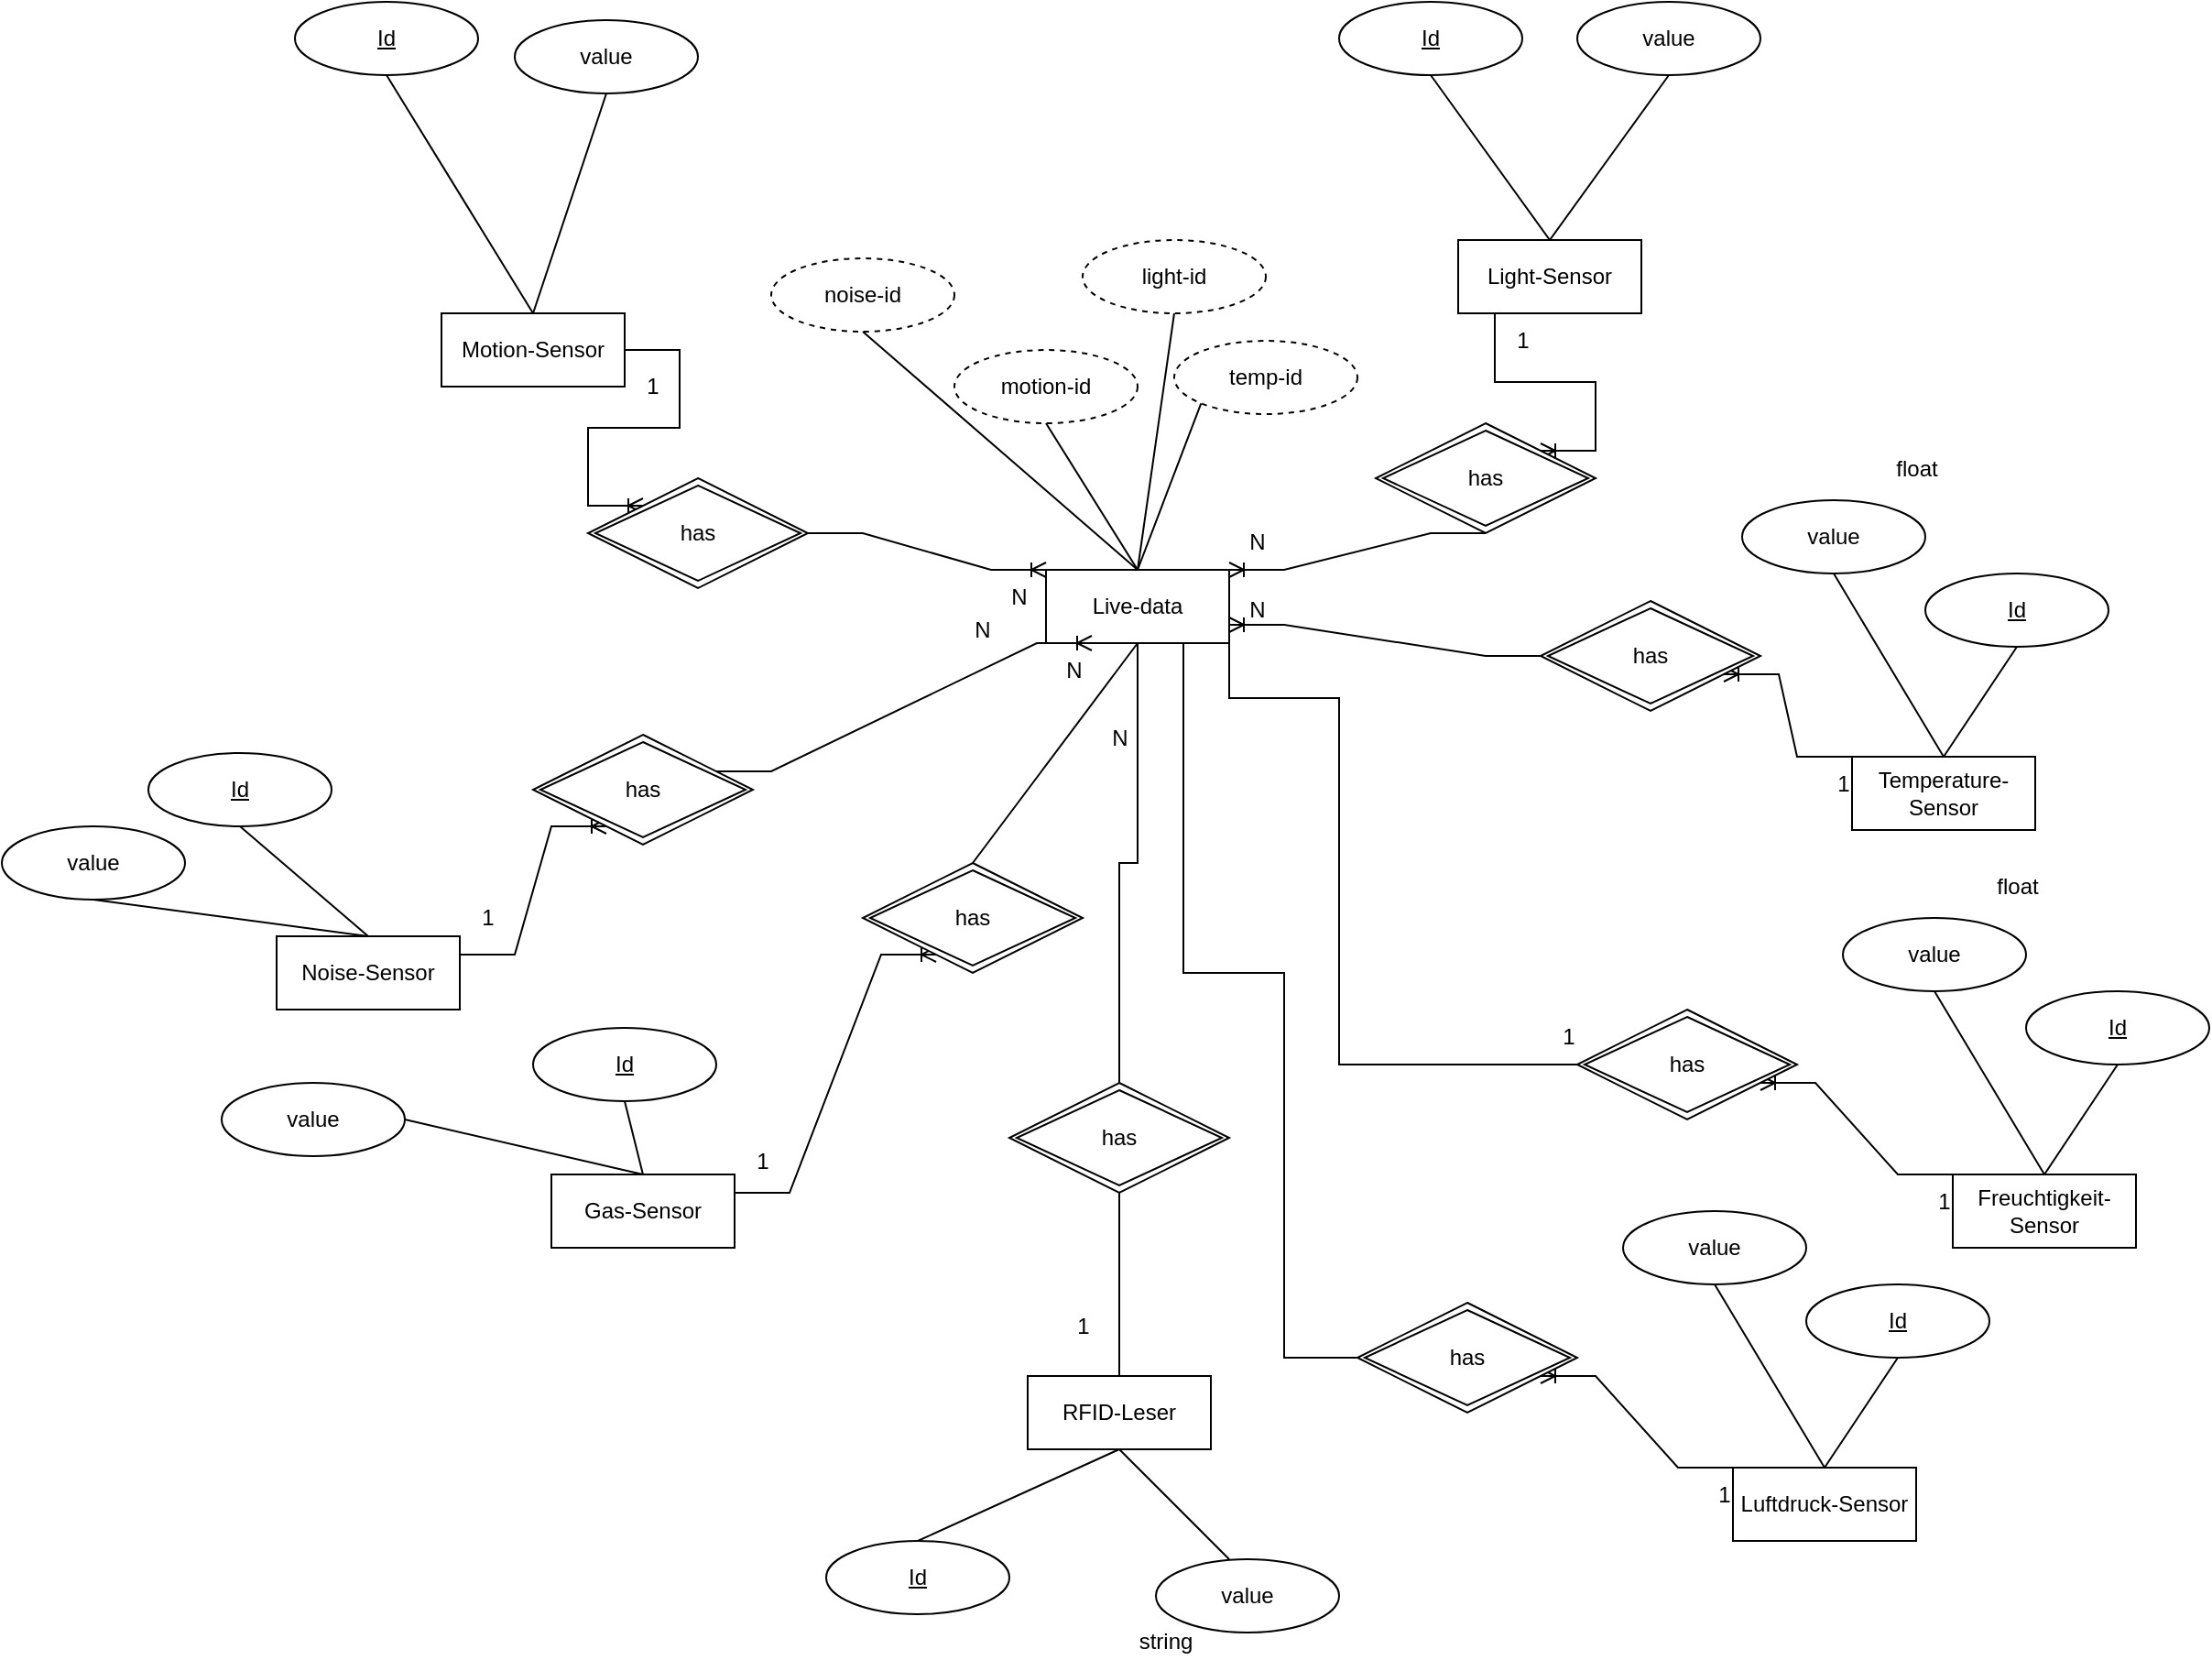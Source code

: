 <mxfile version="24.7.17">
  <diagram id="R2lEEEUBdFMjLlhIrx00" name="Page-1">
    <mxGraphModel dx="2318" dy="1011" grid="1" gridSize="10" guides="1" tooltips="1" connect="1" arrows="1" fold="1" page="1" pageScale="1" pageWidth="850" pageHeight="1100" math="0" shadow="0" extFonts="Permanent Marker^https://fonts.googleapis.com/css?family=Permanent+Marker">
      <root>
        <mxCell id="0" />
        <mxCell id="1" parent="0" />
        <mxCell id="s37hYN4Vf8pwhZXHmyx9-21" value="Light-Sensor" style="whiteSpace=wrap;html=1;align=center;" parent="1" vertex="1">
          <mxGeometry x="665" y="180" width="100" height="40" as="geometry" />
        </mxCell>
        <mxCell id="s37hYN4Vf8pwhZXHmyx9-22" value="Noise-Sensor" style="whiteSpace=wrap;html=1;align=center;" parent="1" vertex="1">
          <mxGeometry x="20" y="560" width="100" height="40" as="geometry" />
        </mxCell>
        <mxCell id="s37hYN4Vf8pwhZXHmyx9-24" value="Temperature-Sensor" style="whiteSpace=wrap;html=1;align=center;" parent="1" vertex="1">
          <mxGeometry x="880" y="462" width="100" height="40" as="geometry" />
        </mxCell>
        <mxCell id="s37hYN4Vf8pwhZXHmyx9-25" value="Motion-Sensor" style="whiteSpace=wrap;html=1;align=center;" parent="1" vertex="1">
          <mxGeometry x="110" y="220" width="100" height="40" as="geometry" />
        </mxCell>
        <mxCell id="s37hYN4Vf8pwhZXHmyx9-27" value="Id" style="ellipse;whiteSpace=wrap;html=1;align=center;fontStyle=4;" parent="1" vertex="1">
          <mxGeometry x="30" y="50" width="100" height="40" as="geometry" />
        </mxCell>
        <mxCell id="s37hYN4Vf8pwhZXHmyx9-32" value="" style="endArrow=none;html=1;rounded=0;exitX=0.5;exitY=0;exitDx=0;exitDy=0;entryX=0.5;entryY=1;entryDx=0;entryDy=0;" parent="1" source="s37hYN4Vf8pwhZXHmyx9-25" target="s37hYN4Vf8pwhZXHmyx9-27" edge="1">
          <mxGeometry relative="1" as="geometry">
            <mxPoint x="340" y="360" as="sourcePoint" />
            <mxPoint x="500" y="360" as="targetPoint" />
          </mxGeometry>
        </mxCell>
        <mxCell id="s37hYN4Vf8pwhZXHmyx9-35" value="Id" style="ellipse;whiteSpace=wrap;html=1;align=center;fontStyle=4;" parent="1" vertex="1">
          <mxGeometry x="600" y="50" width="100" height="40" as="geometry" />
        </mxCell>
        <mxCell id="s37hYN4Vf8pwhZXHmyx9-36" value="" style="endArrow=none;html=1;rounded=0;exitX=0.5;exitY=0;exitDx=0;exitDy=0;entryX=0.5;entryY=1;entryDx=0;entryDy=0;" parent="1" source="s37hYN4Vf8pwhZXHmyx9-21" target="s37hYN4Vf8pwhZXHmyx9-35" edge="1">
          <mxGeometry relative="1" as="geometry">
            <mxPoint x="755" y="200" as="sourcePoint" />
            <mxPoint x="1120" y="340" as="targetPoint" />
          </mxGeometry>
        </mxCell>
        <mxCell id="s37hYN4Vf8pwhZXHmyx9-39" value="Id" style="ellipse;whiteSpace=wrap;html=1;align=center;fontStyle=4;" parent="1" vertex="1">
          <mxGeometry x="920" y="362" width="100" height="40" as="geometry" />
        </mxCell>
        <mxCell id="s37hYN4Vf8pwhZXHmyx9-40" value="" style="endArrow=none;html=1;rounded=0;exitX=0.5;exitY=1;exitDx=0;exitDy=0;entryX=0.5;entryY=0;entryDx=0;entryDy=0;" parent="1" source="s37hYN4Vf8pwhZXHmyx9-39" target="s37hYN4Vf8pwhZXHmyx9-24" edge="1">
          <mxGeometry relative="1" as="geometry">
            <mxPoint x="810" y="432" as="sourcePoint" />
            <mxPoint x="840" y="582" as="targetPoint" />
            <Array as="points" />
          </mxGeometry>
        </mxCell>
        <mxCell id="s37hYN4Vf8pwhZXHmyx9-41" value="Id" style="ellipse;whiteSpace=wrap;html=1;align=center;fontStyle=4;" parent="1" vertex="1">
          <mxGeometry x="-50" y="460" width="100" height="40" as="geometry" />
        </mxCell>
        <mxCell id="s37hYN4Vf8pwhZXHmyx9-42" value="" style="endArrow=none;html=1;rounded=0;exitX=0.5;exitY=0;exitDx=0;exitDy=0;entryX=0.5;entryY=1;entryDx=0;entryDy=0;" parent="1" source="s37hYN4Vf8pwhZXHmyx9-22" target="s37hYN4Vf8pwhZXHmyx9-41" edge="1">
          <mxGeometry relative="1" as="geometry">
            <mxPoint x="525" y="370" as="sourcePoint" />
            <mxPoint x="890" y="510" as="targetPoint" />
          </mxGeometry>
        </mxCell>
        <mxCell id="s37hYN4Vf8pwhZXHmyx9-43" value="value" style="ellipse;whiteSpace=wrap;html=1;align=center;" parent="1" vertex="1">
          <mxGeometry x="150" y="60" width="100" height="40" as="geometry" />
        </mxCell>
        <mxCell id="s37hYN4Vf8pwhZXHmyx9-44" value="" style="endArrow=none;html=1;rounded=0;exitX=0.5;exitY=1;exitDx=0;exitDy=0;entryX=0.5;entryY=0;entryDx=0;entryDy=0;" parent="1" source="s37hYN4Vf8pwhZXHmyx9-43" target="s37hYN4Vf8pwhZXHmyx9-25" edge="1">
          <mxGeometry relative="1" as="geometry">
            <mxPoint x="340" y="340" as="sourcePoint" />
            <mxPoint x="160" y="210" as="targetPoint" />
          </mxGeometry>
        </mxCell>
        <mxCell id="s37hYN4Vf8pwhZXHmyx9-46" value="value" style="ellipse;whiteSpace=wrap;html=1;align=center;" parent="1" vertex="1">
          <mxGeometry x="730" y="50" width="100" height="40" as="geometry" />
        </mxCell>
        <mxCell id="s37hYN4Vf8pwhZXHmyx9-47" value="" style="endArrow=none;html=1;rounded=0;exitX=0.5;exitY=1;exitDx=0;exitDy=0;entryX=0.5;entryY=0;entryDx=0;entryDy=0;" parent="1" source="s37hYN4Vf8pwhZXHmyx9-46" target="s37hYN4Vf8pwhZXHmyx9-21" edge="1">
          <mxGeometry relative="1" as="geometry">
            <mxPoint x="890" y="300" as="sourcePoint" />
            <mxPoint x="770" y="150" as="targetPoint" />
          </mxGeometry>
        </mxCell>
        <mxCell id="s37hYN4Vf8pwhZXHmyx9-48" value="value" style="ellipse;whiteSpace=wrap;html=1;align=center;" parent="1" vertex="1">
          <mxGeometry x="-130" y="500" width="100" height="40" as="geometry" />
        </mxCell>
        <mxCell id="s37hYN4Vf8pwhZXHmyx9-49" value="" style="endArrow=none;html=1;rounded=0;exitX=0.5;exitY=0;exitDx=0;exitDy=0;entryX=0.5;entryY=1;entryDx=0;entryDy=0;" parent="1" source="s37hYN4Vf8pwhZXHmyx9-22" target="s37hYN4Vf8pwhZXHmyx9-48" edge="1">
          <mxGeometry relative="1" as="geometry">
            <mxPoint x="325" y="370" as="sourcePoint" />
            <mxPoint x="520" y="370" as="targetPoint" />
          </mxGeometry>
        </mxCell>
        <mxCell id="s37hYN4Vf8pwhZXHmyx9-50" value="value" style="ellipse;whiteSpace=wrap;html=1;align=center;" parent="1" vertex="1">
          <mxGeometry x="820" y="322" width="100" height="40" as="geometry" />
        </mxCell>
        <mxCell id="s37hYN4Vf8pwhZXHmyx9-51" value="" style="endArrow=none;html=1;rounded=0;exitX=0.5;exitY=1;exitDx=0;exitDy=0;entryX=0.5;entryY=0;entryDx=0;entryDy=0;" parent="1" source="s37hYN4Vf8pwhZXHmyx9-50" target="s37hYN4Vf8pwhZXHmyx9-24" edge="1">
          <mxGeometry relative="1" as="geometry">
            <mxPoint x="1000" y="662" as="sourcePoint" />
            <mxPoint x="900" y="502" as="targetPoint" />
          </mxGeometry>
        </mxCell>
        <mxCell id="3qSf13z1flqmACqHIUsU-3" style="edgeStyle=orthogonalEdgeStyle;rounded=0;orthogonalLoop=1;jettySize=auto;html=1;entryX=0.5;entryY=0;entryDx=0;entryDy=0;endArrow=none;endFill=0;" edge="1" parent="1" source="s37hYN4Vf8pwhZXHmyx9-52" target="3qSf13z1flqmACqHIUsU-2">
          <mxGeometry relative="1" as="geometry" />
        </mxCell>
        <mxCell id="3qSf13z1flqmACqHIUsU-32" style="edgeStyle=orthogonalEdgeStyle;rounded=0;orthogonalLoop=1;jettySize=auto;html=1;entryX=0;entryY=0.5;entryDx=0;entryDy=0;endArrow=none;endFill=0;exitX=1;exitY=1;exitDx=0;exitDy=0;" edge="1" parent="1" source="s37hYN4Vf8pwhZXHmyx9-52" target="3qSf13z1flqmACqHIUsU-29">
          <mxGeometry relative="1" as="geometry">
            <Array as="points">
              <mxPoint x="540" y="430" />
              <mxPoint x="600" y="430" />
              <mxPoint x="600" y="630" />
            </Array>
          </mxGeometry>
        </mxCell>
        <mxCell id="3qSf13z1flqmACqHIUsU-44" style="edgeStyle=orthogonalEdgeStyle;rounded=0;orthogonalLoop=1;jettySize=auto;html=1;entryX=0;entryY=0.5;entryDx=0;entryDy=0;endArrow=none;endFill=0;exitX=0.75;exitY=1;exitDx=0;exitDy=0;" edge="1" parent="1" source="s37hYN4Vf8pwhZXHmyx9-52" target="3qSf13z1flqmACqHIUsU-42">
          <mxGeometry relative="1" as="geometry">
            <Array as="points">
              <mxPoint x="515" y="580" />
              <mxPoint x="570" y="580" />
              <mxPoint x="570" y="790" />
            </Array>
          </mxGeometry>
        </mxCell>
        <mxCell id="s37hYN4Vf8pwhZXHmyx9-52" value="Live-data" style="whiteSpace=wrap;html=1;align=center;" parent="1" vertex="1">
          <mxGeometry x="440" y="360" width="100" height="40" as="geometry" />
        </mxCell>
        <mxCell id="s37hYN4Vf8pwhZXHmyx9-57" value="noise-id" style="ellipse;whiteSpace=wrap;html=1;align=center;dashed=1;" parent="1" vertex="1">
          <mxGeometry x="290" y="190" width="100" height="40" as="geometry" />
        </mxCell>
        <mxCell id="s37hYN4Vf8pwhZXHmyx9-58" value="motion-id" style="ellipse;whiteSpace=wrap;html=1;align=center;dashed=1;" parent="1" vertex="1">
          <mxGeometry x="390" y="240" width="100" height="40" as="geometry" />
        </mxCell>
        <mxCell id="s37hYN4Vf8pwhZXHmyx9-59" value="light-id" style="ellipse;whiteSpace=wrap;html=1;align=center;dashed=1;" parent="1" vertex="1">
          <mxGeometry x="460" y="180" width="100" height="40" as="geometry" />
        </mxCell>
        <mxCell id="s37hYN4Vf8pwhZXHmyx9-61" value="temp-id" style="ellipse;whiteSpace=wrap;html=1;align=center;dashed=1;" parent="1" vertex="1">
          <mxGeometry x="510" y="235" width="100" height="40" as="geometry" />
        </mxCell>
        <mxCell id="s37hYN4Vf8pwhZXHmyx9-62" value="" style="endArrow=none;html=1;rounded=0;exitX=0.5;exitY=0;exitDx=0;exitDy=0;entryX=0.5;entryY=1;entryDx=0;entryDy=0;" parent="1" source="s37hYN4Vf8pwhZXHmyx9-52" target="s37hYN4Vf8pwhZXHmyx9-57" edge="1">
          <mxGeometry relative="1" as="geometry">
            <mxPoint x="130" y="460" as="sourcePoint" />
            <mxPoint x="180" y="400" as="targetPoint" />
          </mxGeometry>
        </mxCell>
        <mxCell id="s37hYN4Vf8pwhZXHmyx9-63" value="" style="endArrow=none;html=1;rounded=0;exitX=0.5;exitY=0;exitDx=0;exitDy=0;entryX=0.5;entryY=1;entryDx=0;entryDy=0;" parent="1" source="s37hYN4Vf8pwhZXHmyx9-52" target="s37hYN4Vf8pwhZXHmyx9-58" edge="1">
          <mxGeometry relative="1" as="geometry">
            <mxPoint x="480" y="310" as="sourcePoint" />
            <mxPoint x="380" y="280" as="targetPoint" />
          </mxGeometry>
        </mxCell>
        <mxCell id="s37hYN4Vf8pwhZXHmyx9-64" value="" style="endArrow=none;html=1;rounded=0;entryX=0;entryY=1;entryDx=0;entryDy=0;exitX=0.5;exitY=0;exitDx=0;exitDy=0;" parent="1" source="s37hYN4Vf8pwhZXHmyx9-52" target="s37hYN4Vf8pwhZXHmyx9-61" edge="1">
          <mxGeometry relative="1" as="geometry">
            <mxPoint x="500" y="320" as="sourcePoint" />
            <mxPoint x="600" y="340" as="targetPoint" />
          </mxGeometry>
        </mxCell>
        <mxCell id="s37hYN4Vf8pwhZXHmyx9-65" value="" style="endArrow=none;html=1;rounded=0;exitX=0.5;exitY=0;exitDx=0;exitDy=0;entryX=0.5;entryY=1;entryDx=0;entryDy=0;" parent="1" source="s37hYN4Vf8pwhZXHmyx9-52" target="s37hYN4Vf8pwhZXHmyx9-59" edge="1">
          <mxGeometry relative="1" as="geometry">
            <mxPoint x="480" y="280" as="sourcePoint" />
            <mxPoint x="500" y="280" as="targetPoint" />
          </mxGeometry>
        </mxCell>
        <mxCell id="s37hYN4Vf8pwhZXHmyx9-66" value="" style="edgeStyle=entityRelationEdgeStyle;fontSize=12;html=1;endArrow=ERoneToMany;rounded=0;exitX=1;exitY=0.25;exitDx=0;exitDy=0;entryX=0.25;entryY=1;entryDx=0;entryDy=0;" parent="1" source="s37hYN4Vf8pwhZXHmyx9-67" target="s37hYN4Vf8pwhZXHmyx9-52" edge="1">
          <mxGeometry width="100" height="100" relative="1" as="geometry">
            <mxPoint x="280" y="410" as="sourcePoint" />
            <mxPoint x="190" y="350" as="targetPoint" />
          </mxGeometry>
        </mxCell>
        <mxCell id="s37hYN4Vf8pwhZXHmyx9-68" value="" style="edgeStyle=entityRelationEdgeStyle;fontSize=12;html=1;endArrow=ERoneToMany;rounded=0;exitX=1;exitY=0.25;exitDx=0;exitDy=0;entryX=0.25;entryY=1;entryDx=0;entryDy=0;" parent="1" source="s37hYN4Vf8pwhZXHmyx9-22" target="s37hYN4Vf8pwhZXHmyx9-67" edge="1">
          <mxGeometry width="100" height="100" relative="1" as="geometry">
            <mxPoint x="120" y="570" as="sourcePoint" />
            <mxPoint x="305" y="400" as="targetPoint" />
          </mxGeometry>
        </mxCell>
        <mxCell id="s37hYN4Vf8pwhZXHmyx9-67" value="has" style="shape=rhombus;double=1;perimeter=rhombusPerimeter;whiteSpace=wrap;html=1;align=center;" parent="1" vertex="1">
          <mxGeometry x="160" y="450" width="120" height="60" as="geometry" />
        </mxCell>
        <mxCell id="s37hYN4Vf8pwhZXHmyx9-69" value="1" style="text;html=1;align=center;verticalAlign=middle;resizable=0;points=[];autosize=1;strokeColor=none;fillColor=none;" parent="1" vertex="1">
          <mxGeometry x="120" y="535" width="30" height="30" as="geometry" />
        </mxCell>
        <mxCell id="s37hYN4Vf8pwhZXHmyx9-70" value="N" style="text;html=1;align=center;verticalAlign=middle;resizable=0;points=[];autosize=1;strokeColor=none;fillColor=none;" parent="1" vertex="1">
          <mxGeometry x="440" y="400" width="30" height="30" as="geometry" />
        </mxCell>
        <mxCell id="s37hYN4Vf8pwhZXHmyx9-71" value="N" style="text;html=1;align=center;verticalAlign=middle;resizable=0;points=[];autosize=1;strokeColor=none;fillColor=none;" parent="1" vertex="1">
          <mxGeometry x="540" y="367" width="30" height="30" as="geometry" />
        </mxCell>
        <mxCell id="s37hYN4Vf8pwhZXHmyx9-72" value="1" style="text;html=1;align=center;verticalAlign=middle;resizable=0;points=[];autosize=1;strokeColor=none;fillColor=none;" parent="1" vertex="1">
          <mxGeometry x="860" y="462" width="30" height="30" as="geometry" />
        </mxCell>
        <mxCell id="s37hYN4Vf8pwhZXHmyx9-73" value="" style="edgeStyle=entityRelationEdgeStyle;fontSize=12;html=1;endArrow=ERoneToMany;rounded=0;exitX=0;exitY=0.5;exitDx=0;exitDy=0;entryX=1;entryY=0.75;entryDx=0;entryDy=0;" parent="1" source="s37hYN4Vf8pwhZXHmyx9-79" target="s37hYN4Vf8pwhZXHmyx9-52" edge="1">
          <mxGeometry width="100" height="100" relative="1" as="geometry">
            <mxPoint x="370" y="390" as="sourcePoint" />
            <mxPoint x="470" y="290" as="targetPoint" />
          </mxGeometry>
        </mxCell>
        <mxCell id="s37hYN4Vf8pwhZXHmyx9-74" value="" style="edgeStyle=entityRelationEdgeStyle;fontSize=12;html=1;endArrow=ERoneToMany;rounded=0;exitX=1;exitY=0.5;exitDx=0;exitDy=0;entryX=0;entryY=0;entryDx=0;entryDy=0;" parent="1" source="s37hYN4Vf8pwhZXHmyx9-77" target="s37hYN4Vf8pwhZXHmyx9-52" edge="1">
          <mxGeometry width="100" height="100" relative="1" as="geometry">
            <mxPoint x="720" y="570" as="sourcePoint" />
            <mxPoint x="550" y="400" as="targetPoint" />
          </mxGeometry>
        </mxCell>
        <mxCell id="s37hYN4Vf8pwhZXHmyx9-75" value="N" style="text;html=1;align=center;verticalAlign=middle;resizable=0;points=[];autosize=1;strokeColor=none;fillColor=none;" parent="1" vertex="1">
          <mxGeometry x="410" y="360" width="30" height="30" as="geometry" />
        </mxCell>
        <mxCell id="s37hYN4Vf8pwhZXHmyx9-76" value="1" style="text;html=1;align=center;verticalAlign=middle;resizable=0;points=[];autosize=1;strokeColor=none;fillColor=none;" parent="1" vertex="1">
          <mxGeometry x="210" y="245" width="30" height="30" as="geometry" />
        </mxCell>
        <mxCell id="s37hYN4Vf8pwhZXHmyx9-78" value="" style="edgeStyle=entityRelationEdgeStyle;fontSize=12;html=1;endArrow=ERoneToMany;rounded=0;exitX=1;exitY=0.5;exitDx=0;exitDy=0;entryX=0;entryY=0;entryDx=0;entryDy=0;" parent="1" source="s37hYN4Vf8pwhZXHmyx9-25" target="s37hYN4Vf8pwhZXHmyx9-77" edge="1">
          <mxGeometry width="100" height="100" relative="1" as="geometry">
            <mxPoint x="210" y="240" as="sourcePoint" />
            <mxPoint x="440" y="360" as="targetPoint" />
          </mxGeometry>
        </mxCell>
        <mxCell id="s37hYN4Vf8pwhZXHmyx9-77" value="has" style="shape=rhombus;double=1;perimeter=rhombusPerimeter;whiteSpace=wrap;html=1;align=center;" parent="1" vertex="1">
          <mxGeometry x="190" y="310" width="120" height="60" as="geometry" />
        </mxCell>
        <mxCell id="s37hYN4Vf8pwhZXHmyx9-80" value="" style="edgeStyle=entityRelationEdgeStyle;fontSize=12;html=1;endArrow=ERoneToMany;rounded=0;exitX=0;exitY=0;exitDx=0;exitDy=0;entryX=1;entryY=0.75;entryDx=0;entryDy=0;" parent="1" source="s37hYN4Vf8pwhZXHmyx9-24" target="s37hYN4Vf8pwhZXHmyx9-79" edge="1">
          <mxGeometry width="100" height="100" relative="1" as="geometry">
            <mxPoint x="880" y="462" as="sourcePoint" />
            <mxPoint x="710" y="292" as="targetPoint" />
          </mxGeometry>
        </mxCell>
        <mxCell id="s37hYN4Vf8pwhZXHmyx9-79" value="has" style="shape=rhombus;double=1;perimeter=rhombusPerimeter;whiteSpace=wrap;html=1;align=center;" parent="1" vertex="1">
          <mxGeometry x="710" y="377" width="120" height="60" as="geometry" />
        </mxCell>
        <mxCell id="s37hYN4Vf8pwhZXHmyx9-81" value="" style="edgeStyle=entityRelationEdgeStyle;fontSize=12;html=1;endArrow=ERoneToMany;rounded=0;exitX=0.5;exitY=1;exitDx=0;exitDy=0;entryX=1;entryY=0;entryDx=0;entryDy=0;" parent="1" source="s37hYN4Vf8pwhZXHmyx9-82" target="s37hYN4Vf8pwhZXHmyx9-52" edge="1">
          <mxGeometry width="100" height="100" relative="1" as="geometry">
            <mxPoint x="370" y="390" as="sourcePoint" />
            <mxPoint x="470" y="290" as="targetPoint" />
          </mxGeometry>
        </mxCell>
        <mxCell id="s37hYN4Vf8pwhZXHmyx9-83" value="" style="edgeStyle=entityRelationEdgeStyle;fontSize=12;html=1;endArrow=ERoneToMany;rounded=0;exitX=0.5;exitY=1;exitDx=0;exitDy=0;entryX=1;entryY=0;entryDx=0;entryDy=0;" parent="1" source="s37hYN4Vf8pwhZXHmyx9-21" target="s37hYN4Vf8pwhZXHmyx9-82" edge="1">
          <mxGeometry width="100" height="100" relative="1" as="geometry">
            <mxPoint x="715" y="220" as="sourcePoint" />
            <mxPoint x="540" y="360" as="targetPoint" />
          </mxGeometry>
        </mxCell>
        <mxCell id="s37hYN4Vf8pwhZXHmyx9-82" value="has" style="shape=rhombus;double=1;perimeter=rhombusPerimeter;whiteSpace=wrap;html=1;align=center;" parent="1" vertex="1">
          <mxGeometry x="620" y="280" width="120" height="60" as="geometry" />
        </mxCell>
        <mxCell id="s37hYN4Vf8pwhZXHmyx9-84" value="1" style="text;html=1;align=center;verticalAlign=middle;resizable=0;points=[];autosize=1;strokeColor=none;fillColor=none;" parent="1" vertex="1">
          <mxGeometry x="685" y="220" width="30" height="30" as="geometry" />
        </mxCell>
        <mxCell id="s37hYN4Vf8pwhZXHmyx9-85" value="N" style="text;html=1;align=center;verticalAlign=middle;resizable=0;points=[];autosize=1;strokeColor=none;fillColor=none;" parent="1" vertex="1">
          <mxGeometry x="540" y="330" width="30" height="30" as="geometry" />
        </mxCell>
        <mxCell id="3qSf13z1flqmACqHIUsU-1" value="RFID-Leser" style="whiteSpace=wrap;html=1;align=center;" vertex="1" parent="1">
          <mxGeometry x="430" y="800" width="100" height="40" as="geometry" />
        </mxCell>
        <mxCell id="3qSf13z1flqmACqHIUsU-4" style="edgeStyle=orthogonalEdgeStyle;rounded=0;orthogonalLoop=1;jettySize=auto;html=1;entryX=0.5;entryY=0;entryDx=0;entryDy=0;endArrow=none;endFill=0;" edge="1" parent="1" source="3qSf13z1flqmACqHIUsU-2" target="3qSf13z1flqmACqHIUsU-1">
          <mxGeometry relative="1" as="geometry" />
        </mxCell>
        <mxCell id="3qSf13z1flqmACqHIUsU-2" value="has" style="shape=rhombus;double=1;perimeter=rhombusPerimeter;whiteSpace=wrap;html=1;align=center;" vertex="1" parent="1">
          <mxGeometry x="420" y="640" width="120" height="60" as="geometry" />
        </mxCell>
        <mxCell id="3qSf13z1flqmACqHIUsU-5" value="Id" style="ellipse;whiteSpace=wrap;html=1;align=center;fontStyle=4;" vertex="1" parent="1">
          <mxGeometry x="320" y="890" width="100" height="40" as="geometry" />
        </mxCell>
        <mxCell id="3qSf13z1flqmACqHIUsU-6" value="value" style="ellipse;whiteSpace=wrap;html=1;align=center;" vertex="1" parent="1">
          <mxGeometry x="500" y="900" width="100" height="40" as="geometry" />
        </mxCell>
        <mxCell id="3qSf13z1flqmACqHIUsU-7" value="" style="endArrow=none;html=1;rounded=0;entryX=0.5;entryY=1;entryDx=0;entryDy=0;exitX=0.5;exitY=0;exitDx=0;exitDy=0;" edge="1" parent="1" source="3qSf13z1flqmACqHIUsU-5" target="3qSf13z1flqmACqHIUsU-1">
          <mxGeometry width="50" height="50" relative="1" as="geometry">
            <mxPoint x="410" y="903" as="sourcePoint" />
            <mxPoint x="430" y="850" as="targetPoint" />
          </mxGeometry>
        </mxCell>
        <mxCell id="3qSf13z1flqmACqHIUsU-8" value="" style="endArrow=none;html=1;rounded=0;exitX=0.5;exitY=1;exitDx=0;exitDy=0;entryX=0.5;entryY=0;entryDx=0;entryDy=0;" edge="1" parent="1" source="3qSf13z1flqmACqHIUsU-1">
          <mxGeometry width="50" height="50" relative="1" as="geometry">
            <mxPoint x="570" y="850" as="sourcePoint" />
            <mxPoint x="540" y="900" as="targetPoint" />
          </mxGeometry>
        </mxCell>
        <mxCell id="3qSf13z1flqmACqHIUsU-9" value="float" style="text;html=1;align=center;verticalAlign=middle;resizable=0;points=[];autosize=1;strokeColor=none;fillColor=none;" vertex="1" parent="1">
          <mxGeometry x="890" y="290" width="50" height="30" as="geometry" />
        </mxCell>
        <mxCell id="3qSf13z1flqmACqHIUsU-10" value="string" style="text;html=1;align=center;verticalAlign=middle;resizable=0;points=[];autosize=1;strokeColor=none;fillColor=none;" vertex="1" parent="1">
          <mxGeometry x="480" y="930" width="50" height="30" as="geometry" />
        </mxCell>
        <mxCell id="3qSf13z1flqmACqHIUsU-11" value="Gas-Sensor" style="whiteSpace=wrap;html=1;align=center;" vertex="1" parent="1">
          <mxGeometry x="170" y="690" width="100" height="40" as="geometry" />
        </mxCell>
        <mxCell id="3qSf13z1flqmACqHIUsU-12" value="Id" style="ellipse;whiteSpace=wrap;html=1;align=center;fontStyle=4;" vertex="1" parent="1">
          <mxGeometry x="160" y="610" width="100" height="40" as="geometry" />
        </mxCell>
        <mxCell id="3qSf13z1flqmACqHIUsU-13" value="" style="endArrow=none;html=1;rounded=0;exitX=0.5;exitY=0;exitDx=0;exitDy=0;entryX=0.5;entryY=1;entryDx=0;entryDy=0;" edge="1" parent="1" source="3qSf13z1flqmACqHIUsU-11" target="3qSf13z1flqmACqHIUsU-12">
          <mxGeometry relative="1" as="geometry">
            <mxPoint x="670" y="568" as="sourcePoint" />
            <mxPoint x="1035" y="708" as="targetPoint" />
          </mxGeometry>
        </mxCell>
        <mxCell id="3qSf13z1flqmACqHIUsU-15" value="" style="edgeStyle=entityRelationEdgeStyle;fontSize=12;html=1;endArrow=ERoneToMany;rounded=0;exitX=1;exitY=0.25;exitDx=0;exitDy=0;entryX=0.25;entryY=1;entryDx=0;entryDy=0;" edge="1" parent="1" source="3qSf13z1flqmACqHIUsU-11" target="3qSf13z1flqmACqHIUsU-16">
          <mxGeometry width="100" height="100" relative="1" as="geometry">
            <mxPoint x="265" y="768" as="sourcePoint" />
            <mxPoint x="450" y="598" as="targetPoint" />
          </mxGeometry>
        </mxCell>
        <mxCell id="3qSf13z1flqmACqHIUsU-16" value="has" style="shape=rhombus;double=1;perimeter=rhombusPerimeter;whiteSpace=wrap;html=1;align=center;" vertex="1" parent="1">
          <mxGeometry x="340" y="520" width="120" height="60" as="geometry" />
        </mxCell>
        <mxCell id="3qSf13z1flqmACqHIUsU-17" value="1" style="text;html=1;align=center;verticalAlign=middle;resizable=0;points=[];autosize=1;strokeColor=none;fillColor=none;" vertex="1" parent="1">
          <mxGeometry x="270" y="668" width="30" height="30" as="geometry" />
        </mxCell>
        <mxCell id="3qSf13z1flqmACqHIUsU-18" value="" style="endArrow=none;html=1;rounded=0;exitX=0.5;exitY=0;exitDx=0;exitDy=0;entryX=0.5;entryY=1;entryDx=0;entryDy=0;" edge="1" parent="1" source="3qSf13z1flqmACqHIUsU-16" target="s37hYN4Vf8pwhZXHmyx9-52">
          <mxGeometry width="50" height="50" relative="1" as="geometry">
            <mxPoint x="390" y="520" as="sourcePoint" />
            <mxPoint x="440" y="470" as="targetPoint" />
          </mxGeometry>
        </mxCell>
        <mxCell id="3qSf13z1flqmACqHIUsU-19" value="value" style="ellipse;whiteSpace=wrap;html=1;align=center;" vertex="1" parent="1">
          <mxGeometry x="-10" y="640" width="100" height="40" as="geometry" />
        </mxCell>
        <mxCell id="3qSf13z1flqmACqHIUsU-21" value="" style="endArrow=none;html=1;rounded=0;entryX=0.5;entryY=0;entryDx=0;entryDy=0;exitX=1;exitY=0.5;exitDx=0;exitDy=0;" edge="1" parent="1" source="3qSf13z1flqmACqHIUsU-19" target="3qSf13z1flqmACqHIUsU-11">
          <mxGeometry width="50" height="50" relative="1" as="geometry">
            <mxPoint x="80" y="730" as="sourcePoint" />
            <mxPoint x="130" y="680" as="targetPoint" />
          </mxGeometry>
        </mxCell>
        <mxCell id="3qSf13z1flqmACqHIUsU-22" value="Freuchtigkeit-Sensor" style="whiteSpace=wrap;html=1;align=center;" vertex="1" parent="1">
          <mxGeometry x="935" y="690" width="100" height="40" as="geometry" />
        </mxCell>
        <mxCell id="3qSf13z1flqmACqHIUsU-23" value="Id" style="ellipse;whiteSpace=wrap;html=1;align=center;fontStyle=4;" vertex="1" parent="1">
          <mxGeometry x="975" y="590" width="100" height="40" as="geometry" />
        </mxCell>
        <mxCell id="3qSf13z1flqmACqHIUsU-24" value="" style="endArrow=none;html=1;rounded=0;exitX=0.5;exitY=1;exitDx=0;exitDy=0;entryX=0.5;entryY=0;entryDx=0;entryDy=0;" edge="1" parent="1" source="3qSf13z1flqmACqHIUsU-23" target="3qSf13z1flqmACqHIUsU-22">
          <mxGeometry relative="1" as="geometry">
            <mxPoint x="865" y="660" as="sourcePoint" />
            <mxPoint x="895" y="810" as="targetPoint" />
            <Array as="points" />
          </mxGeometry>
        </mxCell>
        <mxCell id="3qSf13z1flqmACqHIUsU-25" value="value" style="ellipse;whiteSpace=wrap;html=1;align=center;" vertex="1" parent="1">
          <mxGeometry x="875" y="550" width="100" height="40" as="geometry" />
        </mxCell>
        <mxCell id="3qSf13z1flqmACqHIUsU-26" value="" style="endArrow=none;html=1;rounded=0;exitX=0.5;exitY=1;exitDx=0;exitDy=0;entryX=0.5;entryY=0;entryDx=0;entryDy=0;" edge="1" parent="1" source="3qSf13z1flqmACqHIUsU-25" target="3qSf13z1flqmACqHIUsU-22">
          <mxGeometry relative="1" as="geometry">
            <mxPoint x="1055" y="890" as="sourcePoint" />
            <mxPoint x="955" y="730" as="targetPoint" />
          </mxGeometry>
        </mxCell>
        <mxCell id="3qSf13z1flqmACqHIUsU-27" value="1" style="text;html=1;align=center;verticalAlign=middle;resizable=0;points=[];autosize=1;strokeColor=none;fillColor=none;" vertex="1" parent="1">
          <mxGeometry x="915" y="690" width="30" height="30" as="geometry" />
        </mxCell>
        <mxCell id="3qSf13z1flqmACqHIUsU-28" value="" style="edgeStyle=entityRelationEdgeStyle;fontSize=12;html=1;endArrow=ERoneToMany;rounded=0;exitX=0;exitY=0;exitDx=0;exitDy=0;entryX=1;entryY=0.75;entryDx=0;entryDy=0;" edge="1" parent="1" source="3qSf13z1flqmACqHIUsU-22" target="3qSf13z1flqmACqHIUsU-29">
          <mxGeometry width="100" height="100" relative="1" as="geometry">
            <mxPoint x="935" y="690" as="sourcePoint" />
            <mxPoint x="765" y="520" as="targetPoint" />
          </mxGeometry>
        </mxCell>
        <mxCell id="3qSf13z1flqmACqHIUsU-29" value="has" style="shape=rhombus;double=1;perimeter=rhombusPerimeter;whiteSpace=wrap;html=1;align=center;" vertex="1" parent="1">
          <mxGeometry x="730" y="600" width="120" height="60" as="geometry" />
        </mxCell>
        <mxCell id="3qSf13z1flqmACqHIUsU-30" value="float" style="text;html=1;align=center;verticalAlign=middle;resizable=0;points=[];autosize=1;strokeColor=none;fillColor=none;" vertex="1" parent="1">
          <mxGeometry x="945" y="518" width="50" height="30" as="geometry" />
        </mxCell>
        <mxCell id="3qSf13z1flqmACqHIUsU-33" value="N" style="text;html=1;align=center;verticalAlign=middle;resizable=0;points=[];autosize=1;strokeColor=none;fillColor=none;" vertex="1" parent="1">
          <mxGeometry x="465" y="437" width="30" height="30" as="geometry" />
        </mxCell>
        <mxCell id="3qSf13z1flqmACqHIUsU-34" value="1" style="text;html=1;align=center;verticalAlign=middle;resizable=0;points=[];autosize=1;strokeColor=none;fillColor=none;" vertex="1" parent="1">
          <mxGeometry x="710" y="600" width="30" height="30" as="geometry" />
        </mxCell>
        <mxCell id="3qSf13z1flqmACqHIUsU-35" value="Luftdruck-Sensor" style="whiteSpace=wrap;html=1;align=center;" vertex="1" parent="1">
          <mxGeometry x="815" y="850" width="100" height="40" as="geometry" />
        </mxCell>
        <mxCell id="3qSf13z1flqmACqHIUsU-36" value="Id" style="ellipse;whiteSpace=wrap;html=1;align=center;fontStyle=4;" vertex="1" parent="1">
          <mxGeometry x="855" y="750" width="100" height="40" as="geometry" />
        </mxCell>
        <mxCell id="3qSf13z1flqmACqHIUsU-37" value="" style="endArrow=none;html=1;rounded=0;exitX=0.5;exitY=1;exitDx=0;exitDy=0;entryX=0.5;entryY=0;entryDx=0;entryDy=0;" edge="1" parent="1" source="3qSf13z1flqmACqHIUsU-36" target="3qSf13z1flqmACqHIUsU-35">
          <mxGeometry relative="1" as="geometry">
            <mxPoint x="745" y="820" as="sourcePoint" />
            <mxPoint x="775" y="970" as="targetPoint" />
            <Array as="points" />
          </mxGeometry>
        </mxCell>
        <mxCell id="3qSf13z1flqmACqHIUsU-38" value="value" style="ellipse;whiteSpace=wrap;html=1;align=center;" vertex="1" parent="1">
          <mxGeometry x="755" y="710" width="100" height="40" as="geometry" />
        </mxCell>
        <mxCell id="3qSf13z1flqmACqHIUsU-39" value="" style="endArrow=none;html=1;rounded=0;exitX=0.5;exitY=1;exitDx=0;exitDy=0;entryX=0.5;entryY=0;entryDx=0;entryDy=0;" edge="1" parent="1" source="3qSf13z1flqmACqHIUsU-38" target="3qSf13z1flqmACqHIUsU-35">
          <mxGeometry relative="1" as="geometry">
            <mxPoint x="935" y="1050" as="sourcePoint" />
            <mxPoint x="835" y="890" as="targetPoint" />
          </mxGeometry>
        </mxCell>
        <mxCell id="3qSf13z1flqmACqHIUsU-40" value="1" style="text;html=1;align=center;verticalAlign=middle;resizable=0;points=[];autosize=1;strokeColor=none;fillColor=none;" vertex="1" parent="1">
          <mxGeometry x="795" y="850" width="30" height="30" as="geometry" />
        </mxCell>
        <mxCell id="3qSf13z1flqmACqHIUsU-41" value="" style="edgeStyle=entityRelationEdgeStyle;fontSize=12;html=1;endArrow=ERoneToMany;rounded=0;exitX=0;exitY=0;exitDx=0;exitDy=0;entryX=1;entryY=0.75;entryDx=0;entryDy=0;" edge="1" parent="1" source="3qSf13z1flqmACqHIUsU-35" target="3qSf13z1flqmACqHIUsU-42">
          <mxGeometry width="100" height="100" relative="1" as="geometry">
            <mxPoint x="815" y="850" as="sourcePoint" />
            <mxPoint x="645" y="680" as="targetPoint" />
          </mxGeometry>
        </mxCell>
        <mxCell id="3qSf13z1flqmACqHIUsU-42" value="has" style="shape=rhombus;double=1;perimeter=rhombusPerimeter;whiteSpace=wrap;html=1;align=center;" vertex="1" parent="1">
          <mxGeometry x="610" y="760" width="120" height="60" as="geometry" />
        </mxCell>
        <mxCell id="3qSf13z1flqmACqHIUsU-45" value="N" style="text;html=1;align=center;verticalAlign=middle;resizable=0;points=[];autosize=1;strokeColor=none;fillColor=none;" vertex="1" parent="1">
          <mxGeometry x="390" y="378" width="30" height="30" as="geometry" />
        </mxCell>
        <mxCell id="3qSf13z1flqmACqHIUsU-46" value="1" style="text;html=1;align=center;verticalAlign=middle;resizable=0;points=[];autosize=1;strokeColor=none;fillColor=none;" vertex="1" parent="1">
          <mxGeometry x="445" y="758" width="30" height="30" as="geometry" />
        </mxCell>
      </root>
    </mxGraphModel>
  </diagram>
</mxfile>
